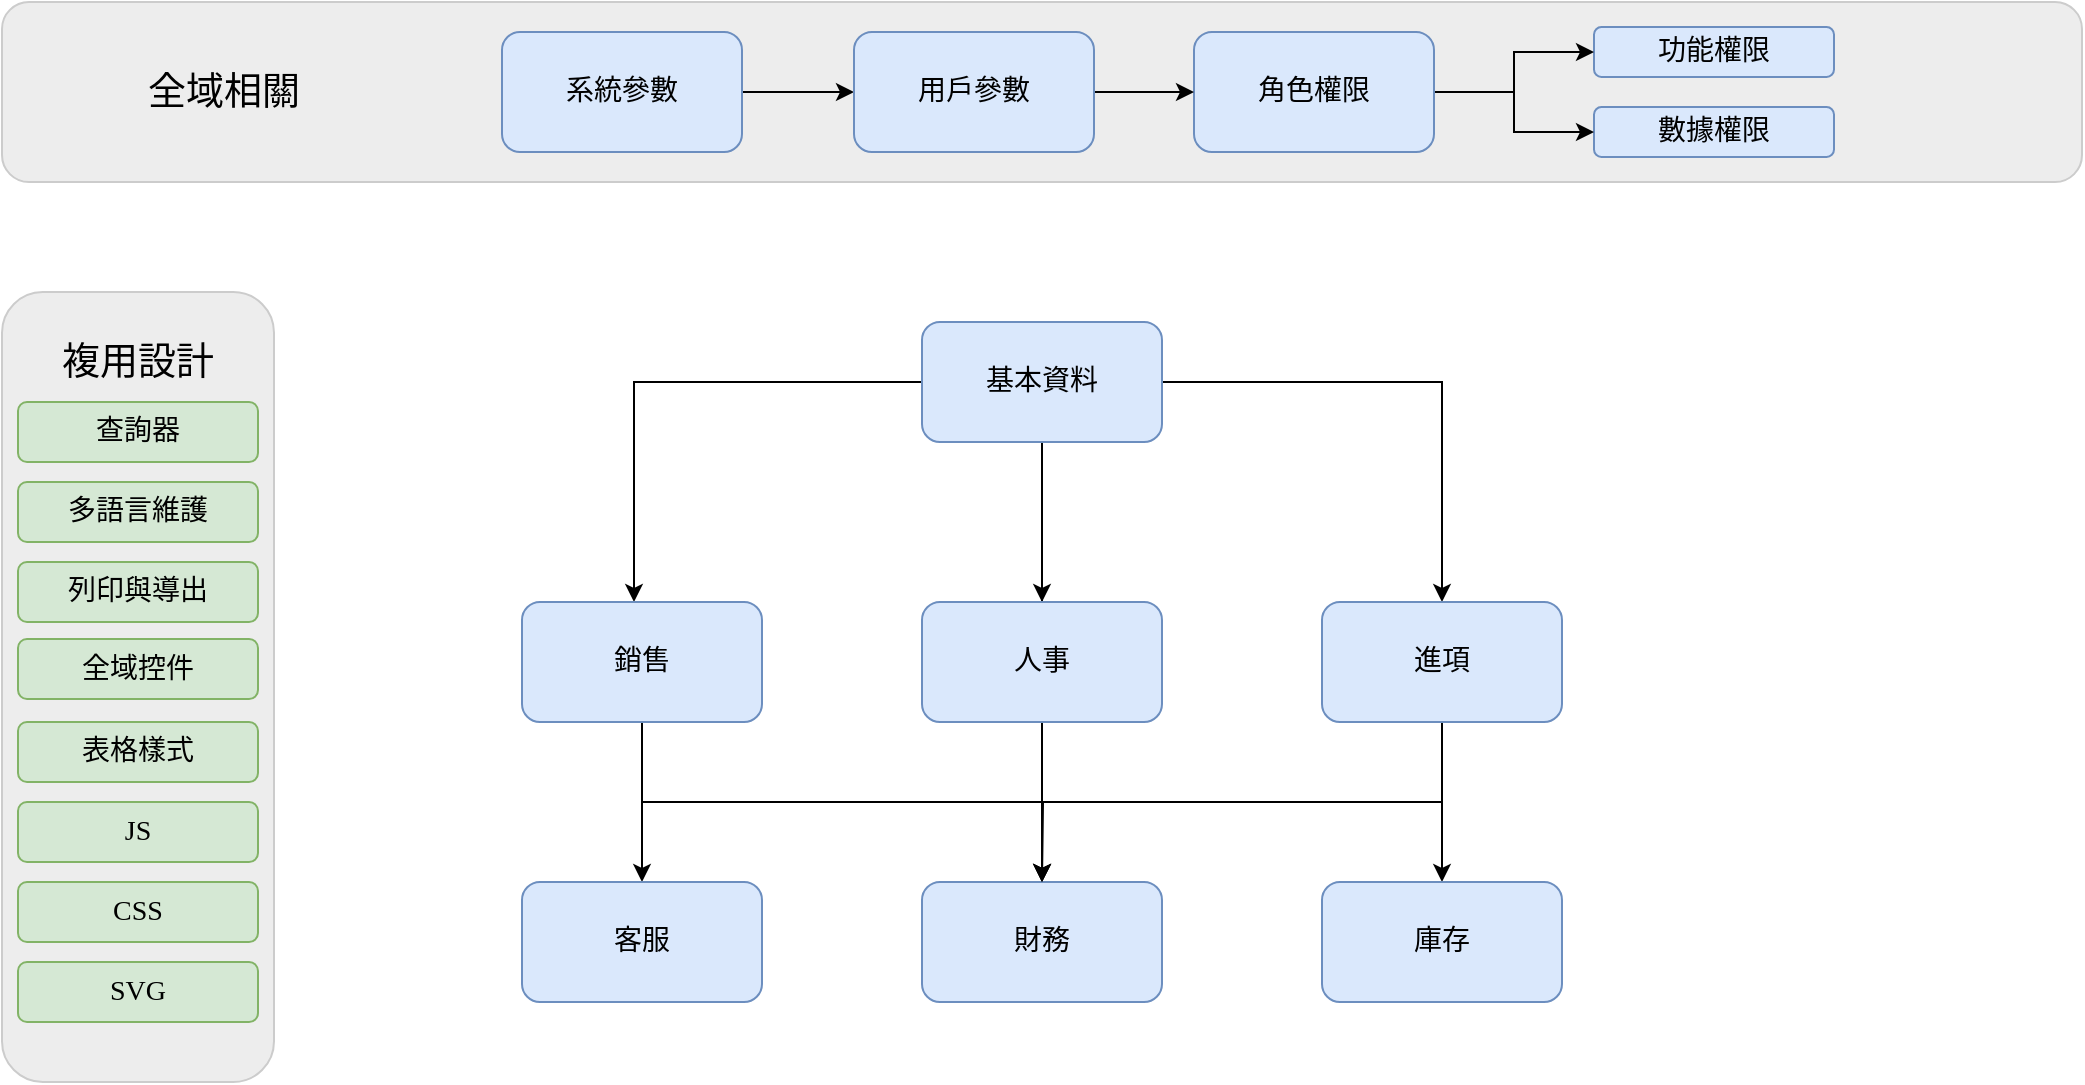 <mxfile version="12.6.7" type="github">
  <diagram id="dHluvIDfJI8eCWZC6_ZO" name="第1頁">
    <mxGraphModel dx="1550" dy="787" grid="1" gridSize="10" guides="1" tooltips="1" connect="1" arrows="1" fold="1" page="1" pageScale="1" pageWidth="1169" pageHeight="827" math="0" shadow="0" extFonts="Noto Sans TC^https://fonts.googleapis.com/css?family=Noto+Sans+TC|Noto Sans^https://fonts.googleapis.com/css?family=Noto+Sans|Noto Sans CJK^https://fonts.googleapis.com/css?family=Noto+Sans+CJK">
      <root>
        <mxCell id="0"/>
        <mxCell id="1" parent="0"/>
        <mxCell id="jrHpdS6Ge3ZfMJk4U6v5-38" value="" style="rounded=1;whiteSpace=wrap;html=1;labelBackgroundColor=none;strokeColor=#CCCCCC;fillColor=#EDEDED;fontFamily=Noto Sans CJK;" vertex="1" parent="1">
          <mxGeometry x="64" y="225" width="136" height="395" as="geometry"/>
        </mxCell>
        <mxCell id="jrHpdS6Ge3ZfMJk4U6v5-21" value="" style="edgeStyle=orthogonalEdgeStyle;rounded=0;orthogonalLoop=1;jettySize=auto;html=1;fontFamily=Noto Sans TC;fontSize=14;" edge="1" parent="1" source="jrHpdS6Ge3ZfMJk4U6v5-1" target="jrHpdS6Ge3ZfMJk4U6v5-20">
          <mxGeometry relative="1" as="geometry">
            <Array as="points">
              <mxPoint x="380" y="270"/>
            </Array>
          </mxGeometry>
        </mxCell>
        <mxCell id="jrHpdS6Ge3ZfMJk4U6v5-23" value="" style="edgeStyle=orthogonalEdgeStyle;rounded=0;orthogonalLoop=1;jettySize=auto;html=1;fontFamily=Noto Sans TC;fontSize=14;" edge="1" parent="1" source="jrHpdS6Ge3ZfMJk4U6v5-1" target="jrHpdS6Ge3ZfMJk4U6v5-22">
          <mxGeometry relative="1" as="geometry"/>
        </mxCell>
        <mxCell id="jrHpdS6Ge3ZfMJk4U6v5-25" value="" style="edgeStyle=orthogonalEdgeStyle;rounded=0;orthogonalLoop=1;jettySize=auto;html=1;fontFamily=Noto Sans TC;fontSize=14;" edge="1" parent="1" source="jrHpdS6Ge3ZfMJk4U6v5-1" target="jrHpdS6Ge3ZfMJk4U6v5-24">
          <mxGeometry relative="1" as="geometry"/>
        </mxCell>
        <mxCell id="jrHpdS6Ge3ZfMJk4U6v5-32" value="" style="edgeStyle=orthogonalEdgeStyle;rounded=0;orthogonalLoop=1;jettySize=auto;html=1;fontFamily=Noto Sans TC;fontSize=14;" edge="1" parent="1" source="jrHpdS6Ge3ZfMJk4U6v5-1" target="jrHpdS6Ge3ZfMJk4U6v5-31">
          <mxGeometry relative="1" as="geometry"/>
        </mxCell>
        <mxCell id="jrHpdS6Ge3ZfMJk4U6v5-1" value="基本資料" style="rounded=1;whiteSpace=wrap;html=1;fillColor=#dae8fc;strokeColor=#6c8ebf;fontFamily=Noto Sans TC;fontSize=14;" vertex="1" parent="1">
          <mxGeometry x="524" y="240" width="120" height="60" as="geometry"/>
        </mxCell>
        <mxCell id="jrHpdS6Ge3ZfMJk4U6v5-31" value="人事" style="rounded=1;whiteSpace=wrap;html=1;fillColor=#dae8fc;strokeColor=#6c8ebf;fontFamily=Noto Sans TC;fontSize=14;" vertex="1" parent="1">
          <mxGeometry x="524" y="380" width="120" height="60" as="geometry"/>
        </mxCell>
        <mxCell id="jrHpdS6Ge3ZfMJk4U6v5-24" value="財務" style="rounded=1;whiteSpace=wrap;html=1;fillColor=#dae8fc;strokeColor=#6c8ebf;fontFamily=Noto Sans TC;fontSize=14;" vertex="1" parent="1">
          <mxGeometry x="524" y="520" width="120" height="60" as="geometry"/>
        </mxCell>
        <mxCell id="jrHpdS6Ge3ZfMJk4U6v5-34" value="" style="edgeStyle=orthogonalEdgeStyle;rounded=0;orthogonalLoop=1;jettySize=auto;html=1;fontFamily=Noto Sans TC;fontSize=14;" edge="1" parent="1" source="jrHpdS6Ge3ZfMJk4U6v5-22" target="jrHpdS6Ge3ZfMJk4U6v5-33">
          <mxGeometry relative="1" as="geometry"/>
        </mxCell>
        <mxCell id="jrHpdS6Ge3ZfMJk4U6v5-37" style="edgeStyle=orthogonalEdgeStyle;rounded=0;orthogonalLoop=1;jettySize=auto;html=1;exitX=0.5;exitY=1;exitDx=0;exitDy=0;fontFamily=Noto Sans TC;fontSize=14;" edge="1" parent="1" source="jrHpdS6Ge3ZfMJk4U6v5-22">
          <mxGeometry relative="1" as="geometry">
            <mxPoint x="584" y="520" as="targetPoint"/>
          </mxGeometry>
        </mxCell>
        <mxCell id="jrHpdS6Ge3ZfMJk4U6v5-22" value="進項" style="rounded=1;whiteSpace=wrap;html=1;fillColor=#dae8fc;strokeColor=#6c8ebf;fontFamily=Noto Sans TC;fontSize=14;" vertex="1" parent="1">
          <mxGeometry x="724" y="380" width="120" height="60" as="geometry"/>
        </mxCell>
        <mxCell id="jrHpdS6Ge3ZfMJk4U6v5-33" value="庫存" style="rounded=1;whiteSpace=wrap;html=1;fillColor=#dae8fc;strokeColor=#6c8ebf;fontFamily=Noto Sans TC;fontSize=14;" vertex="1" parent="1">
          <mxGeometry x="724" y="520" width="120" height="60" as="geometry"/>
        </mxCell>
        <mxCell id="jrHpdS6Ge3ZfMJk4U6v5-28" value="" style="edgeStyle=orthogonalEdgeStyle;rounded=0;orthogonalLoop=1;jettySize=auto;html=1;fontFamily=Noto Sans TC;fontSize=14;" edge="1" parent="1" source="jrHpdS6Ge3ZfMJk4U6v5-20" target="jrHpdS6Ge3ZfMJk4U6v5-27">
          <mxGeometry relative="1" as="geometry"/>
        </mxCell>
        <mxCell id="jrHpdS6Ge3ZfMJk4U6v5-35" style="edgeStyle=orthogonalEdgeStyle;rounded=0;orthogonalLoop=1;jettySize=auto;html=1;exitX=0.5;exitY=1;exitDx=0;exitDy=0;entryX=0.5;entryY=0;entryDx=0;entryDy=0;fontFamily=Noto Sans TC;fontSize=14;" edge="1" parent="1" source="jrHpdS6Ge3ZfMJk4U6v5-20" target="jrHpdS6Ge3ZfMJk4U6v5-24">
          <mxGeometry relative="1" as="geometry"/>
        </mxCell>
        <mxCell id="jrHpdS6Ge3ZfMJk4U6v5-20" value="銷售" style="rounded=1;whiteSpace=wrap;html=1;fillColor=#dae8fc;strokeColor=#6c8ebf;fontFamily=Noto Sans TC;fontSize=14;" vertex="1" parent="1">
          <mxGeometry x="324" y="380" width="120" height="60" as="geometry"/>
        </mxCell>
        <mxCell id="jrHpdS6Ge3ZfMJk4U6v5-40" value="查詢器" style="rounded=1;whiteSpace=wrap;html=1;fillColor=#d5e8d4;strokeColor=#82b366;fontFamily=Noto Sans TC;fontSize=14;" vertex="1" parent="1">
          <mxGeometry x="72" y="280" width="120" height="30" as="geometry"/>
        </mxCell>
        <mxCell id="jrHpdS6Ge3ZfMJk4U6v5-27" value="客服" style="rounded=1;whiteSpace=wrap;html=1;fillColor=#dae8fc;strokeColor=#6c8ebf;fontFamily=Noto Sans TC;fontSize=14;" vertex="1" parent="1">
          <mxGeometry x="324" y="520" width="120" height="60" as="geometry"/>
        </mxCell>
        <mxCell id="jrHpdS6Ge3ZfMJk4U6v5-26" value="" style="group" vertex="1" connectable="0" parent="1">
          <mxGeometry x="154" y="80" width="950" height="90" as="geometry"/>
        </mxCell>
        <mxCell id="jrHpdS6Ge3ZfMJk4U6v5-17" value="c" style="rounded=1;whiteSpace=wrap;html=1;labelBackgroundColor=none;strokeColor=#CCCCCC;fillColor=#EDEDED;fontFamily=Noto Sans CJK;" vertex="1" parent="jrHpdS6Ge3ZfMJk4U6v5-26">
          <mxGeometry x="-90" width="1040" height="90" as="geometry"/>
        </mxCell>
        <mxCell id="jrHpdS6Ge3ZfMJk4U6v5-52" value="" style="edgeStyle=orthogonalEdgeStyle;rounded=0;orthogonalLoop=1;jettySize=auto;html=1;fontFamily=Noto Sans TC;fontSize=14;" edge="1" parent="jrHpdS6Ge3ZfMJk4U6v5-26" source="jrHpdS6Ge3ZfMJk4U6v5-6" target="jrHpdS6Ge3ZfMJk4U6v5-19">
          <mxGeometry relative="1" as="geometry"/>
        </mxCell>
        <mxCell id="jrHpdS6Ge3ZfMJk4U6v5-6" value="系統參數" style="rounded=1;whiteSpace=wrap;html=1;fillColor=#dae8fc;strokeColor=#6c8ebf;fontFamily=Noto Sans TC;fontSize=14;" vertex="1" parent="jrHpdS6Ge3ZfMJk4U6v5-26">
          <mxGeometry x="160" y="15" width="120" height="60" as="geometry"/>
        </mxCell>
        <mxCell id="jrHpdS6Ge3ZfMJk4U6v5-10" value="功能權限" style="rounded=1;whiteSpace=wrap;html=1;fillColor=#dae8fc;strokeColor=#6c8ebf;fontFamily=Noto Sans TC;fontSize=14;" vertex="1" parent="jrHpdS6Ge3ZfMJk4U6v5-26">
          <mxGeometry x="706" y="12.5" width="120" height="25" as="geometry"/>
        </mxCell>
        <mxCell id="jrHpdS6Ge3ZfMJk4U6v5-48" value="數據權限" style="rounded=1;whiteSpace=wrap;html=1;fillColor=#dae8fc;strokeColor=#6c8ebf;fontFamily=Noto Sans TC;fontSize=14;" vertex="1" parent="jrHpdS6Ge3ZfMJk4U6v5-26">
          <mxGeometry x="706" y="52.5" width="120" height="25" as="geometry"/>
        </mxCell>
        <mxCell id="jrHpdS6Ge3ZfMJk4U6v5-47" value="" style="edgeStyle=orthogonalEdgeStyle;rounded=0;orthogonalLoop=1;jettySize=auto;html=1;fontFamily=Noto Sans TC;fontSize=14;" edge="1" parent="jrHpdS6Ge3ZfMJk4U6v5-26" source="jrHpdS6Ge3ZfMJk4U6v5-45" target="jrHpdS6Ge3ZfMJk4U6v5-10">
          <mxGeometry relative="1" as="geometry"/>
        </mxCell>
        <mxCell id="jrHpdS6Ge3ZfMJk4U6v5-50" style="edgeStyle=orthogonalEdgeStyle;rounded=0;orthogonalLoop=1;jettySize=auto;html=1;exitX=1;exitY=0.5;exitDx=0;exitDy=0;fontFamily=Noto Sans TC;fontSize=14;" edge="1" parent="jrHpdS6Ge3ZfMJk4U6v5-26" source="jrHpdS6Ge3ZfMJk4U6v5-45" target="jrHpdS6Ge3ZfMJk4U6v5-48">
          <mxGeometry relative="1" as="geometry"/>
        </mxCell>
        <mxCell id="jrHpdS6Ge3ZfMJk4U6v5-45" value="角色權限" style="rounded=1;whiteSpace=wrap;html=1;fillColor=#dae8fc;strokeColor=#6c8ebf;fontFamily=Noto Sans TC;fontSize=14;" vertex="1" parent="jrHpdS6Ge3ZfMJk4U6v5-26">
          <mxGeometry x="506" y="15" width="120" height="60" as="geometry"/>
        </mxCell>
        <mxCell id="jrHpdS6Ge3ZfMJk4U6v5-18" value="全域相關" style="text;html=1;strokeColor=none;fillColor=none;align=center;verticalAlign=middle;whiteSpace=wrap;rounded=0;fontSize=19;fontFamily=Noto Sans TC;" vertex="1" parent="jrHpdS6Ge3ZfMJk4U6v5-26">
          <mxGeometry x="-24" y="35" width="90" height="20" as="geometry"/>
        </mxCell>
        <mxCell id="jrHpdS6Ge3ZfMJk4U6v5-51" value="" style="edgeStyle=orthogonalEdgeStyle;rounded=0;orthogonalLoop=1;jettySize=auto;html=1;fontFamily=Noto Sans TC;fontSize=14;" edge="1" parent="jrHpdS6Ge3ZfMJk4U6v5-26" source="jrHpdS6Ge3ZfMJk4U6v5-19" target="jrHpdS6Ge3ZfMJk4U6v5-45">
          <mxGeometry relative="1" as="geometry"/>
        </mxCell>
        <mxCell id="jrHpdS6Ge3ZfMJk4U6v5-19" value="用戶參數" style="rounded=1;whiteSpace=wrap;html=1;fillColor=#dae8fc;strokeColor=#6c8ebf;fontFamily=Noto Sans TC;fontSize=14;" vertex="1" parent="jrHpdS6Ge3ZfMJk4U6v5-26">
          <mxGeometry x="336" y="15" width="120" height="60" as="geometry"/>
        </mxCell>
        <mxCell id="jrHpdS6Ge3ZfMJk4U6v5-39" value="複用設計" style="text;html=1;strokeColor=none;fillColor=none;align=center;verticalAlign=middle;whiteSpace=wrap;rounded=0;fontSize=19;fontFamily=Noto Sans TC;" vertex="1" parent="1">
          <mxGeometry x="87" y="250" width="90" height="20" as="geometry"/>
        </mxCell>
        <mxCell id="jrHpdS6Ge3ZfMJk4U6v5-42" value="多語言維護" style="rounded=1;whiteSpace=wrap;html=1;fillColor=#d5e8d4;strokeColor=#82b366;fontFamily=Noto Sans TC;fontSize=14;" vertex="1" parent="1">
          <mxGeometry x="72" y="320" width="120" height="30" as="geometry"/>
        </mxCell>
        <mxCell id="jrHpdS6Ge3ZfMJk4U6v5-43" value="列印與導出" style="rounded=1;whiteSpace=wrap;html=1;fillColor=#d5e8d4;strokeColor=#82b366;fontFamily=Noto Sans TC;fontSize=14;" vertex="1" parent="1">
          <mxGeometry x="72" y="360" width="120" height="30" as="geometry"/>
        </mxCell>
        <mxCell id="jrHpdS6Ge3ZfMJk4U6v5-44" value="全域控件" style="rounded=1;whiteSpace=wrap;html=1;fillColor=#d5e8d4;strokeColor=#82b366;fontFamily=Noto Sans TC;fontSize=14;" vertex="1" parent="1">
          <mxGeometry x="72" y="398.5" width="120" height="30" as="geometry"/>
        </mxCell>
        <mxCell id="jrHpdS6Ge3ZfMJk4U6v5-53" value="表格樣式" style="rounded=1;whiteSpace=wrap;html=1;fillColor=#d5e8d4;strokeColor=#82b366;fontFamily=Noto Sans TC;fontSize=14;" vertex="1" parent="1">
          <mxGeometry x="72" y="440" width="120" height="30" as="geometry"/>
        </mxCell>
        <mxCell id="jrHpdS6Ge3ZfMJk4U6v5-55" value="JS" style="rounded=1;whiteSpace=wrap;html=1;fillColor=#d5e8d4;strokeColor=#82b366;fontFamily=Noto Sans TC;fontSize=14;" vertex="1" parent="1">
          <mxGeometry x="72" y="480" width="120" height="30" as="geometry"/>
        </mxCell>
        <mxCell id="jrHpdS6Ge3ZfMJk4U6v5-57" value="CSS" style="rounded=1;whiteSpace=wrap;html=1;fillColor=#d5e8d4;strokeColor=#82b366;fontFamily=Noto Sans TC;fontSize=14;" vertex="1" parent="1">
          <mxGeometry x="72" y="520" width="120" height="30" as="geometry"/>
        </mxCell>
        <mxCell id="jrHpdS6Ge3ZfMJk4U6v5-58" value="SVG" style="rounded=1;whiteSpace=wrap;html=1;fillColor=#d5e8d4;strokeColor=#82b366;fontFamily=Noto Sans TC;fontSize=14;" vertex="1" parent="1">
          <mxGeometry x="72" y="560" width="120" height="30" as="geometry"/>
        </mxCell>
      </root>
    </mxGraphModel>
  </diagram>
</mxfile>
